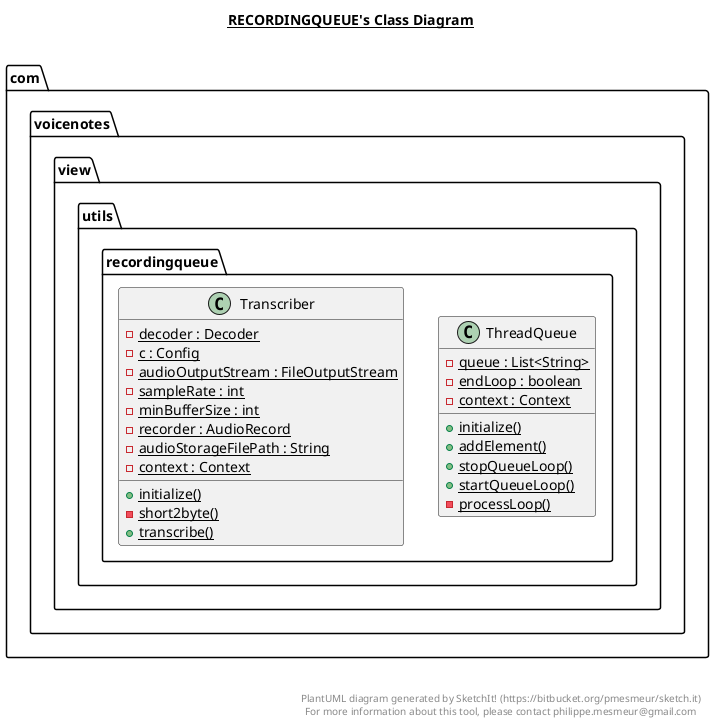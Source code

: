 @startuml

title __RECORDINGQUEUE's Class Diagram__\n

  package com.voicenotes {
    package com.voicenotes.view.utils {
      package com.voicenotes.view.utils.recordingqueue {
        class ThreadQueue {
            {static} - queue : List<String>
            {static} - endLoop : boolean
            {static} - context : Context
            {static} + initialize()
            {static} + addElement()
            {static} + stopQueueLoop()
            {static} + startQueueLoop()
            {static} - processLoop()
        }
      }
    }
  }
  

  package com.voicenotes {
    package com.voicenotes.view.utils {
      package com.voicenotes.view.utils.recordingqueue {
        class Transcriber {
            {static} - decoder : Decoder
            {static} - c : Config
            {static} - audioOutputStream : FileOutputStream
            {static} - sampleRate : int
            {static} - minBufferSize : int
            {static} - recorder : AudioRecord
            {static} - audioStorageFilePath : String
            {static} - context : Context
            {static} + initialize()
            {static} - short2byte()
            {static} + transcribe()
        }
      }
    }
  }
  



right footer


PlantUML diagram generated by SketchIt! (https://bitbucket.org/pmesmeur/sketch.it)
For more information about this tool, please contact philippe.mesmeur@gmail.com
endfooter

@enduml
